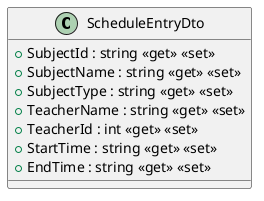 @startuml
class ScheduleEntryDto {
    + SubjectId : string <<get>> <<set>>
    + SubjectName : string <<get>> <<set>>
    + SubjectType : string <<get>> <<set>>
    + TeacherName : string <<get>> <<set>>
    + TeacherId : int <<get>> <<set>>
    + StartTime : string <<get>> <<set>>
    + EndTime : string <<get>> <<set>>
}
@enduml
